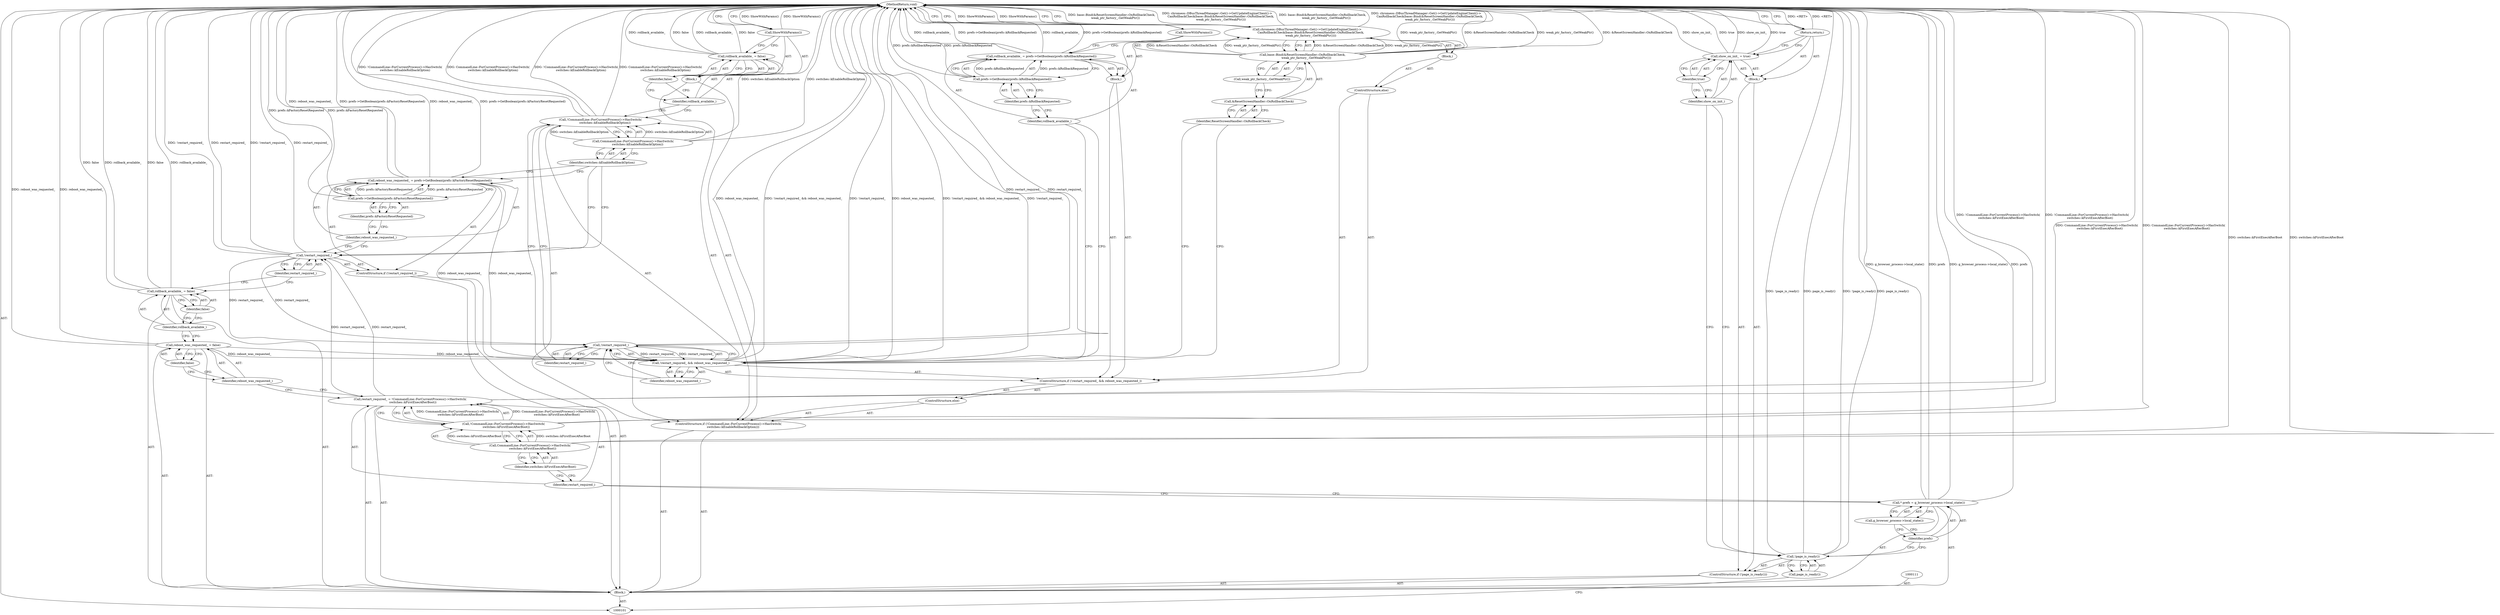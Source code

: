digraph "0_Chrome_90556c5c9d0a274cc823b713544e9b6064e205cd" {
"1000161" [label="(MethodReturn,void)"];
"1000102" [label="(Block,)"];
"1000120" [label="(Call,reboot_was_requested_ = false)"];
"1000121" [label="(Identifier,reboot_was_requested_)"];
"1000122" [label="(Identifier,false)"];
"1000125" [label="(Identifier,false)"];
"1000123" [label="(Call,rollback_available_ = false)"];
"1000124" [label="(Identifier,rollback_available_)"];
"1000126" [label="(ControlStructure,if (!restart_required_))"];
"1000127" [label="(Call,!restart_required_)"];
"1000128" [label="(Identifier,restart_required_)"];
"1000131" [label="(Call,prefs->GetBoolean(prefs::kFactoryResetRequested))"];
"1000132" [label="(Identifier,prefs::kFactoryResetRequested)"];
"1000129" [label="(Call,reboot_was_requested_ = prefs->GetBoolean(prefs::kFactoryResetRequested))"];
"1000130" [label="(Identifier,reboot_was_requested_)"];
"1000133" [label="(ControlStructure,if (!CommandLine::ForCurrentProcess()->HasSwitch(\n          switches::kEnableRollbackOption)))"];
"1000134" [label="(Call,!CommandLine::ForCurrentProcess()->HasSwitch(\n          switches::kEnableRollbackOption))"];
"1000135" [label="(Call,CommandLine::ForCurrentProcess()->HasSwitch(\n          switches::kEnableRollbackOption))"];
"1000136" [label="(Identifier,switches::kEnableRollbackOption)"];
"1000137" [label="(Block,)"];
"1000140" [label="(Identifier,false)"];
"1000138" [label="(Call,rollback_available_ = false)"];
"1000139" [label="(Identifier,rollback_available_)"];
"1000141" [label="(Call,ShowWithParams())"];
"1000144" [label="(Call,!restart_required_ && reboot_was_requested_)"];
"1000145" [label="(Call,!restart_required_)"];
"1000146" [label="(Identifier,restart_required_)"];
"1000147" [label="(Identifier,reboot_was_requested_)"];
"1000142" [label="(ControlStructure,else)"];
"1000148" [label="(Block,)"];
"1000143" [label="(ControlStructure,if (!restart_required_ && reboot_was_requested_))"];
"1000151" [label="(Call,prefs->GetBoolean(prefs::kRollbackRequested))"];
"1000152" [label="(Identifier,prefs::kRollbackRequested)"];
"1000149" [label="(Call,rollback_available_ = prefs->GetBoolean(prefs::kRollbackRequested))"];
"1000150" [label="(Identifier,rollback_available_)"];
"1000103" [label="(ControlStructure,if (!page_is_ready()))"];
"1000106" [label="(Block,)"];
"1000104" [label="(Call,!page_is_ready())"];
"1000105" [label="(Call,page_is_ready())"];
"1000153" [label="(Call,ShowWithParams())"];
"1000154" [label="(ControlStructure,else)"];
"1000155" [label="(Block,)"];
"1000156" [label="(Call,chromeos::DBusThreadManager::Get()->GetUpdateEngineClient()->\n        CanRollbackCheck(base::Bind(&ResetScreenHandler::OnRollbackCheck,\n        weak_ptr_factory_.GetWeakPtr())))"];
"1000157" [label="(Call,base::Bind(&ResetScreenHandler::OnRollbackCheck,\n        weak_ptr_factory_.GetWeakPtr()))"];
"1000158" [label="(Call,&ResetScreenHandler::OnRollbackCheck)"];
"1000159" [label="(Identifier,ResetScreenHandler::OnRollbackCheck)"];
"1000160" [label="(Call,weak_ptr_factory_.GetWeakPtr())"];
"1000109" [label="(Identifier,true)"];
"1000107" [label="(Call,show_on_init_ = true)"];
"1000108" [label="(Identifier,show_on_init_)"];
"1000110" [label="(Return,return;)"];
"1000112" [label="(Call,* prefs = g_browser_process->local_state())"];
"1000113" [label="(Identifier,prefs)"];
"1000114" [label="(Call,g_browser_process->local_state())"];
"1000115" [label="(Call,restart_required_ = !CommandLine::ForCurrentProcess()->HasSwitch(\n      switches::kFirstExecAfterBoot))"];
"1000116" [label="(Identifier,restart_required_)"];
"1000117" [label="(Call,!CommandLine::ForCurrentProcess()->HasSwitch(\n      switches::kFirstExecAfterBoot))"];
"1000118" [label="(Call,CommandLine::ForCurrentProcess()->HasSwitch(\n      switches::kFirstExecAfterBoot))"];
"1000119" [label="(Identifier,switches::kFirstExecAfterBoot)"];
"1000161" -> "1000101"  [label="AST: "];
"1000161" -> "1000110"  [label="CFG: "];
"1000161" -> "1000141"  [label="CFG: "];
"1000161" -> "1000153"  [label="CFG: "];
"1000161" -> "1000156"  [label="CFG: "];
"1000115" -> "1000161"  [label="DDG: !CommandLine::ForCurrentProcess()->HasSwitch(\n      switches::kFirstExecAfterBoot)"];
"1000129" -> "1000161"  [label="DDG: reboot_was_requested_"];
"1000129" -> "1000161"  [label="DDG: prefs->GetBoolean(prefs::kFactoryResetRequested)"];
"1000123" -> "1000161"  [label="DDG: false"];
"1000123" -> "1000161"  [label="DDG: rollback_available_"];
"1000107" -> "1000161"  [label="DDG: show_on_init_"];
"1000107" -> "1000161"  [label="DDG: true"];
"1000156" -> "1000161"  [label="DDG: base::Bind(&ResetScreenHandler::OnRollbackCheck,\n        weak_ptr_factory_.GetWeakPtr())"];
"1000156" -> "1000161"  [label="DDG: chromeos::DBusThreadManager::Get()->GetUpdateEngineClient()->\n        CanRollbackCheck(base::Bind(&ResetScreenHandler::OnRollbackCheck,\n        weak_ptr_factory_.GetWeakPtr()))"];
"1000104" -> "1000161"  [label="DDG: !page_is_ready()"];
"1000104" -> "1000161"  [label="DDG: page_is_ready()"];
"1000117" -> "1000161"  [label="DDG: CommandLine::ForCurrentProcess()->HasSwitch(\n      switches::kFirstExecAfterBoot)"];
"1000149" -> "1000161"  [label="DDG: rollback_available_"];
"1000149" -> "1000161"  [label="DDG: prefs->GetBoolean(prefs::kRollbackRequested)"];
"1000118" -> "1000161"  [label="DDG: switches::kFirstExecAfterBoot"];
"1000145" -> "1000161"  [label="DDG: restart_required_"];
"1000144" -> "1000161"  [label="DDG: reboot_was_requested_"];
"1000144" -> "1000161"  [label="DDG: !restart_required_ && reboot_was_requested_"];
"1000144" -> "1000161"  [label="DDG: !restart_required_"];
"1000112" -> "1000161"  [label="DDG: g_browser_process->local_state()"];
"1000112" -> "1000161"  [label="DDG: prefs"];
"1000157" -> "1000161"  [label="DDG: weak_ptr_factory_.GetWeakPtr()"];
"1000157" -> "1000161"  [label="DDG: &ResetScreenHandler::OnRollbackCheck"];
"1000131" -> "1000161"  [label="DDG: prefs::kFactoryResetRequested"];
"1000141" -> "1000161"  [label="DDG: ShowWithParams()"];
"1000138" -> "1000161"  [label="DDG: rollback_available_"];
"1000138" -> "1000161"  [label="DDG: false"];
"1000151" -> "1000161"  [label="DDG: prefs::kRollbackRequested"];
"1000134" -> "1000161"  [label="DDG: !CommandLine::ForCurrentProcess()->HasSwitch(\n          switches::kEnableRollbackOption)"];
"1000134" -> "1000161"  [label="DDG: CommandLine::ForCurrentProcess()->HasSwitch(\n          switches::kEnableRollbackOption)"];
"1000120" -> "1000161"  [label="DDG: reboot_was_requested_"];
"1000127" -> "1000161"  [label="DDG: !restart_required_"];
"1000127" -> "1000161"  [label="DDG: restart_required_"];
"1000153" -> "1000161"  [label="DDG: ShowWithParams()"];
"1000135" -> "1000161"  [label="DDG: switches::kEnableRollbackOption"];
"1000110" -> "1000161"  [label="DDG: <RET>"];
"1000102" -> "1000101"  [label="AST: "];
"1000103" -> "1000102"  [label="AST: "];
"1000111" -> "1000102"  [label="AST: "];
"1000112" -> "1000102"  [label="AST: "];
"1000115" -> "1000102"  [label="AST: "];
"1000120" -> "1000102"  [label="AST: "];
"1000123" -> "1000102"  [label="AST: "];
"1000126" -> "1000102"  [label="AST: "];
"1000133" -> "1000102"  [label="AST: "];
"1000120" -> "1000102"  [label="AST: "];
"1000120" -> "1000122"  [label="CFG: "];
"1000121" -> "1000120"  [label="AST: "];
"1000122" -> "1000120"  [label="AST: "];
"1000124" -> "1000120"  [label="CFG: "];
"1000120" -> "1000161"  [label="DDG: reboot_was_requested_"];
"1000120" -> "1000144"  [label="DDG: reboot_was_requested_"];
"1000121" -> "1000120"  [label="AST: "];
"1000121" -> "1000115"  [label="CFG: "];
"1000122" -> "1000121"  [label="CFG: "];
"1000122" -> "1000120"  [label="AST: "];
"1000122" -> "1000121"  [label="CFG: "];
"1000120" -> "1000122"  [label="CFG: "];
"1000125" -> "1000123"  [label="AST: "];
"1000125" -> "1000124"  [label="CFG: "];
"1000123" -> "1000125"  [label="CFG: "];
"1000123" -> "1000102"  [label="AST: "];
"1000123" -> "1000125"  [label="CFG: "];
"1000124" -> "1000123"  [label="AST: "];
"1000125" -> "1000123"  [label="AST: "];
"1000128" -> "1000123"  [label="CFG: "];
"1000123" -> "1000161"  [label="DDG: false"];
"1000123" -> "1000161"  [label="DDG: rollback_available_"];
"1000124" -> "1000123"  [label="AST: "];
"1000124" -> "1000120"  [label="CFG: "];
"1000125" -> "1000124"  [label="CFG: "];
"1000126" -> "1000102"  [label="AST: "];
"1000127" -> "1000126"  [label="AST: "];
"1000129" -> "1000126"  [label="AST: "];
"1000127" -> "1000126"  [label="AST: "];
"1000127" -> "1000128"  [label="CFG: "];
"1000128" -> "1000127"  [label="AST: "];
"1000130" -> "1000127"  [label="CFG: "];
"1000136" -> "1000127"  [label="CFG: "];
"1000127" -> "1000161"  [label="DDG: !restart_required_"];
"1000127" -> "1000161"  [label="DDG: restart_required_"];
"1000115" -> "1000127"  [label="DDG: restart_required_"];
"1000127" -> "1000145"  [label="DDG: restart_required_"];
"1000128" -> "1000127"  [label="AST: "];
"1000128" -> "1000123"  [label="CFG: "];
"1000127" -> "1000128"  [label="CFG: "];
"1000131" -> "1000129"  [label="AST: "];
"1000131" -> "1000132"  [label="CFG: "];
"1000132" -> "1000131"  [label="AST: "];
"1000129" -> "1000131"  [label="CFG: "];
"1000131" -> "1000161"  [label="DDG: prefs::kFactoryResetRequested"];
"1000131" -> "1000129"  [label="DDG: prefs::kFactoryResetRequested"];
"1000132" -> "1000131"  [label="AST: "];
"1000132" -> "1000130"  [label="CFG: "];
"1000131" -> "1000132"  [label="CFG: "];
"1000129" -> "1000126"  [label="AST: "];
"1000129" -> "1000131"  [label="CFG: "];
"1000130" -> "1000129"  [label="AST: "];
"1000131" -> "1000129"  [label="AST: "];
"1000136" -> "1000129"  [label="CFG: "];
"1000129" -> "1000161"  [label="DDG: reboot_was_requested_"];
"1000129" -> "1000161"  [label="DDG: prefs->GetBoolean(prefs::kFactoryResetRequested)"];
"1000131" -> "1000129"  [label="DDG: prefs::kFactoryResetRequested"];
"1000129" -> "1000144"  [label="DDG: reboot_was_requested_"];
"1000130" -> "1000129"  [label="AST: "];
"1000130" -> "1000127"  [label="CFG: "];
"1000132" -> "1000130"  [label="CFG: "];
"1000133" -> "1000102"  [label="AST: "];
"1000134" -> "1000133"  [label="AST: "];
"1000137" -> "1000133"  [label="AST: "];
"1000142" -> "1000133"  [label="AST: "];
"1000134" -> "1000133"  [label="AST: "];
"1000134" -> "1000135"  [label="CFG: "];
"1000135" -> "1000134"  [label="AST: "];
"1000139" -> "1000134"  [label="CFG: "];
"1000146" -> "1000134"  [label="CFG: "];
"1000134" -> "1000161"  [label="DDG: !CommandLine::ForCurrentProcess()->HasSwitch(\n          switches::kEnableRollbackOption)"];
"1000134" -> "1000161"  [label="DDG: CommandLine::ForCurrentProcess()->HasSwitch(\n          switches::kEnableRollbackOption)"];
"1000135" -> "1000134"  [label="DDG: switches::kEnableRollbackOption"];
"1000135" -> "1000134"  [label="AST: "];
"1000135" -> "1000136"  [label="CFG: "];
"1000136" -> "1000135"  [label="AST: "];
"1000134" -> "1000135"  [label="CFG: "];
"1000135" -> "1000161"  [label="DDG: switches::kEnableRollbackOption"];
"1000135" -> "1000134"  [label="DDG: switches::kEnableRollbackOption"];
"1000136" -> "1000135"  [label="AST: "];
"1000136" -> "1000129"  [label="CFG: "];
"1000136" -> "1000127"  [label="CFG: "];
"1000135" -> "1000136"  [label="CFG: "];
"1000137" -> "1000133"  [label="AST: "];
"1000138" -> "1000137"  [label="AST: "];
"1000141" -> "1000137"  [label="AST: "];
"1000140" -> "1000138"  [label="AST: "];
"1000140" -> "1000139"  [label="CFG: "];
"1000138" -> "1000140"  [label="CFG: "];
"1000138" -> "1000137"  [label="AST: "];
"1000138" -> "1000140"  [label="CFG: "];
"1000139" -> "1000138"  [label="AST: "];
"1000140" -> "1000138"  [label="AST: "];
"1000141" -> "1000138"  [label="CFG: "];
"1000138" -> "1000161"  [label="DDG: rollback_available_"];
"1000138" -> "1000161"  [label="DDG: false"];
"1000139" -> "1000138"  [label="AST: "];
"1000139" -> "1000134"  [label="CFG: "];
"1000140" -> "1000139"  [label="CFG: "];
"1000141" -> "1000137"  [label="AST: "];
"1000141" -> "1000138"  [label="CFG: "];
"1000161" -> "1000141"  [label="CFG: "];
"1000141" -> "1000161"  [label="DDG: ShowWithParams()"];
"1000144" -> "1000143"  [label="AST: "];
"1000144" -> "1000145"  [label="CFG: "];
"1000144" -> "1000147"  [label="CFG: "];
"1000145" -> "1000144"  [label="AST: "];
"1000147" -> "1000144"  [label="AST: "];
"1000150" -> "1000144"  [label="CFG: "];
"1000159" -> "1000144"  [label="CFG: "];
"1000144" -> "1000161"  [label="DDG: reboot_was_requested_"];
"1000144" -> "1000161"  [label="DDG: !restart_required_ && reboot_was_requested_"];
"1000144" -> "1000161"  [label="DDG: !restart_required_"];
"1000145" -> "1000144"  [label="DDG: restart_required_"];
"1000129" -> "1000144"  [label="DDG: reboot_was_requested_"];
"1000120" -> "1000144"  [label="DDG: reboot_was_requested_"];
"1000145" -> "1000144"  [label="AST: "];
"1000145" -> "1000146"  [label="CFG: "];
"1000146" -> "1000145"  [label="AST: "];
"1000147" -> "1000145"  [label="CFG: "];
"1000144" -> "1000145"  [label="CFG: "];
"1000145" -> "1000161"  [label="DDG: restart_required_"];
"1000145" -> "1000144"  [label="DDG: restart_required_"];
"1000127" -> "1000145"  [label="DDG: restart_required_"];
"1000146" -> "1000145"  [label="AST: "];
"1000146" -> "1000134"  [label="CFG: "];
"1000145" -> "1000146"  [label="CFG: "];
"1000147" -> "1000144"  [label="AST: "];
"1000147" -> "1000145"  [label="CFG: "];
"1000144" -> "1000147"  [label="CFG: "];
"1000142" -> "1000133"  [label="AST: "];
"1000143" -> "1000142"  [label="AST: "];
"1000148" -> "1000143"  [label="AST: "];
"1000149" -> "1000148"  [label="AST: "];
"1000153" -> "1000148"  [label="AST: "];
"1000143" -> "1000142"  [label="AST: "];
"1000144" -> "1000143"  [label="AST: "];
"1000148" -> "1000143"  [label="AST: "];
"1000154" -> "1000143"  [label="AST: "];
"1000151" -> "1000149"  [label="AST: "];
"1000151" -> "1000152"  [label="CFG: "];
"1000152" -> "1000151"  [label="AST: "];
"1000149" -> "1000151"  [label="CFG: "];
"1000151" -> "1000161"  [label="DDG: prefs::kRollbackRequested"];
"1000151" -> "1000149"  [label="DDG: prefs::kRollbackRequested"];
"1000152" -> "1000151"  [label="AST: "];
"1000152" -> "1000150"  [label="CFG: "];
"1000151" -> "1000152"  [label="CFG: "];
"1000149" -> "1000148"  [label="AST: "];
"1000149" -> "1000151"  [label="CFG: "];
"1000150" -> "1000149"  [label="AST: "];
"1000151" -> "1000149"  [label="AST: "];
"1000153" -> "1000149"  [label="CFG: "];
"1000149" -> "1000161"  [label="DDG: rollback_available_"];
"1000149" -> "1000161"  [label="DDG: prefs->GetBoolean(prefs::kRollbackRequested)"];
"1000151" -> "1000149"  [label="DDG: prefs::kRollbackRequested"];
"1000150" -> "1000149"  [label="AST: "];
"1000150" -> "1000144"  [label="CFG: "];
"1000152" -> "1000150"  [label="CFG: "];
"1000103" -> "1000102"  [label="AST: "];
"1000104" -> "1000103"  [label="AST: "];
"1000106" -> "1000103"  [label="AST: "];
"1000106" -> "1000103"  [label="AST: "];
"1000107" -> "1000106"  [label="AST: "];
"1000110" -> "1000106"  [label="AST: "];
"1000104" -> "1000103"  [label="AST: "];
"1000104" -> "1000105"  [label="CFG: "];
"1000105" -> "1000104"  [label="AST: "];
"1000108" -> "1000104"  [label="CFG: "];
"1000113" -> "1000104"  [label="CFG: "];
"1000104" -> "1000161"  [label="DDG: !page_is_ready()"];
"1000104" -> "1000161"  [label="DDG: page_is_ready()"];
"1000105" -> "1000104"  [label="AST: "];
"1000105" -> "1000101"  [label="CFG: "];
"1000104" -> "1000105"  [label="CFG: "];
"1000153" -> "1000148"  [label="AST: "];
"1000153" -> "1000149"  [label="CFG: "];
"1000161" -> "1000153"  [label="CFG: "];
"1000153" -> "1000161"  [label="DDG: ShowWithParams()"];
"1000154" -> "1000143"  [label="AST: "];
"1000155" -> "1000154"  [label="AST: "];
"1000155" -> "1000154"  [label="AST: "];
"1000156" -> "1000155"  [label="AST: "];
"1000156" -> "1000155"  [label="AST: "];
"1000156" -> "1000157"  [label="CFG: "];
"1000157" -> "1000156"  [label="AST: "];
"1000161" -> "1000156"  [label="CFG: "];
"1000156" -> "1000161"  [label="DDG: base::Bind(&ResetScreenHandler::OnRollbackCheck,\n        weak_ptr_factory_.GetWeakPtr())"];
"1000156" -> "1000161"  [label="DDG: chromeos::DBusThreadManager::Get()->GetUpdateEngineClient()->\n        CanRollbackCheck(base::Bind(&ResetScreenHandler::OnRollbackCheck,\n        weak_ptr_factory_.GetWeakPtr()))"];
"1000157" -> "1000156"  [label="DDG: &ResetScreenHandler::OnRollbackCheck"];
"1000157" -> "1000156"  [label="DDG: weak_ptr_factory_.GetWeakPtr()"];
"1000157" -> "1000156"  [label="AST: "];
"1000157" -> "1000160"  [label="CFG: "];
"1000158" -> "1000157"  [label="AST: "];
"1000160" -> "1000157"  [label="AST: "];
"1000156" -> "1000157"  [label="CFG: "];
"1000157" -> "1000161"  [label="DDG: weak_ptr_factory_.GetWeakPtr()"];
"1000157" -> "1000161"  [label="DDG: &ResetScreenHandler::OnRollbackCheck"];
"1000157" -> "1000156"  [label="DDG: &ResetScreenHandler::OnRollbackCheck"];
"1000157" -> "1000156"  [label="DDG: weak_ptr_factory_.GetWeakPtr()"];
"1000158" -> "1000157"  [label="AST: "];
"1000158" -> "1000159"  [label="CFG: "];
"1000159" -> "1000158"  [label="AST: "];
"1000160" -> "1000158"  [label="CFG: "];
"1000159" -> "1000158"  [label="AST: "];
"1000159" -> "1000144"  [label="CFG: "];
"1000158" -> "1000159"  [label="CFG: "];
"1000160" -> "1000157"  [label="AST: "];
"1000160" -> "1000158"  [label="CFG: "];
"1000157" -> "1000160"  [label="CFG: "];
"1000109" -> "1000107"  [label="AST: "];
"1000109" -> "1000108"  [label="CFG: "];
"1000107" -> "1000109"  [label="CFG: "];
"1000107" -> "1000106"  [label="AST: "];
"1000107" -> "1000109"  [label="CFG: "];
"1000108" -> "1000107"  [label="AST: "];
"1000109" -> "1000107"  [label="AST: "];
"1000110" -> "1000107"  [label="CFG: "];
"1000107" -> "1000161"  [label="DDG: show_on_init_"];
"1000107" -> "1000161"  [label="DDG: true"];
"1000108" -> "1000107"  [label="AST: "];
"1000108" -> "1000104"  [label="CFG: "];
"1000109" -> "1000108"  [label="CFG: "];
"1000110" -> "1000106"  [label="AST: "];
"1000110" -> "1000107"  [label="CFG: "];
"1000161" -> "1000110"  [label="CFG: "];
"1000110" -> "1000161"  [label="DDG: <RET>"];
"1000112" -> "1000102"  [label="AST: "];
"1000112" -> "1000114"  [label="CFG: "];
"1000113" -> "1000112"  [label="AST: "];
"1000114" -> "1000112"  [label="AST: "];
"1000116" -> "1000112"  [label="CFG: "];
"1000112" -> "1000161"  [label="DDG: g_browser_process->local_state()"];
"1000112" -> "1000161"  [label="DDG: prefs"];
"1000113" -> "1000112"  [label="AST: "];
"1000113" -> "1000104"  [label="CFG: "];
"1000114" -> "1000113"  [label="CFG: "];
"1000114" -> "1000112"  [label="AST: "];
"1000114" -> "1000113"  [label="CFG: "];
"1000112" -> "1000114"  [label="CFG: "];
"1000115" -> "1000102"  [label="AST: "];
"1000115" -> "1000117"  [label="CFG: "];
"1000116" -> "1000115"  [label="AST: "];
"1000117" -> "1000115"  [label="AST: "];
"1000121" -> "1000115"  [label="CFG: "];
"1000115" -> "1000161"  [label="DDG: !CommandLine::ForCurrentProcess()->HasSwitch(\n      switches::kFirstExecAfterBoot)"];
"1000117" -> "1000115"  [label="DDG: CommandLine::ForCurrentProcess()->HasSwitch(\n      switches::kFirstExecAfterBoot)"];
"1000115" -> "1000127"  [label="DDG: restart_required_"];
"1000116" -> "1000115"  [label="AST: "];
"1000116" -> "1000112"  [label="CFG: "];
"1000119" -> "1000116"  [label="CFG: "];
"1000117" -> "1000115"  [label="AST: "];
"1000117" -> "1000118"  [label="CFG: "];
"1000118" -> "1000117"  [label="AST: "];
"1000115" -> "1000117"  [label="CFG: "];
"1000117" -> "1000161"  [label="DDG: CommandLine::ForCurrentProcess()->HasSwitch(\n      switches::kFirstExecAfterBoot)"];
"1000117" -> "1000115"  [label="DDG: CommandLine::ForCurrentProcess()->HasSwitch(\n      switches::kFirstExecAfterBoot)"];
"1000118" -> "1000117"  [label="DDG: switches::kFirstExecAfterBoot"];
"1000118" -> "1000117"  [label="AST: "];
"1000118" -> "1000119"  [label="CFG: "];
"1000119" -> "1000118"  [label="AST: "];
"1000117" -> "1000118"  [label="CFG: "];
"1000118" -> "1000161"  [label="DDG: switches::kFirstExecAfterBoot"];
"1000118" -> "1000117"  [label="DDG: switches::kFirstExecAfterBoot"];
"1000119" -> "1000118"  [label="AST: "];
"1000119" -> "1000116"  [label="CFG: "];
"1000118" -> "1000119"  [label="CFG: "];
}
